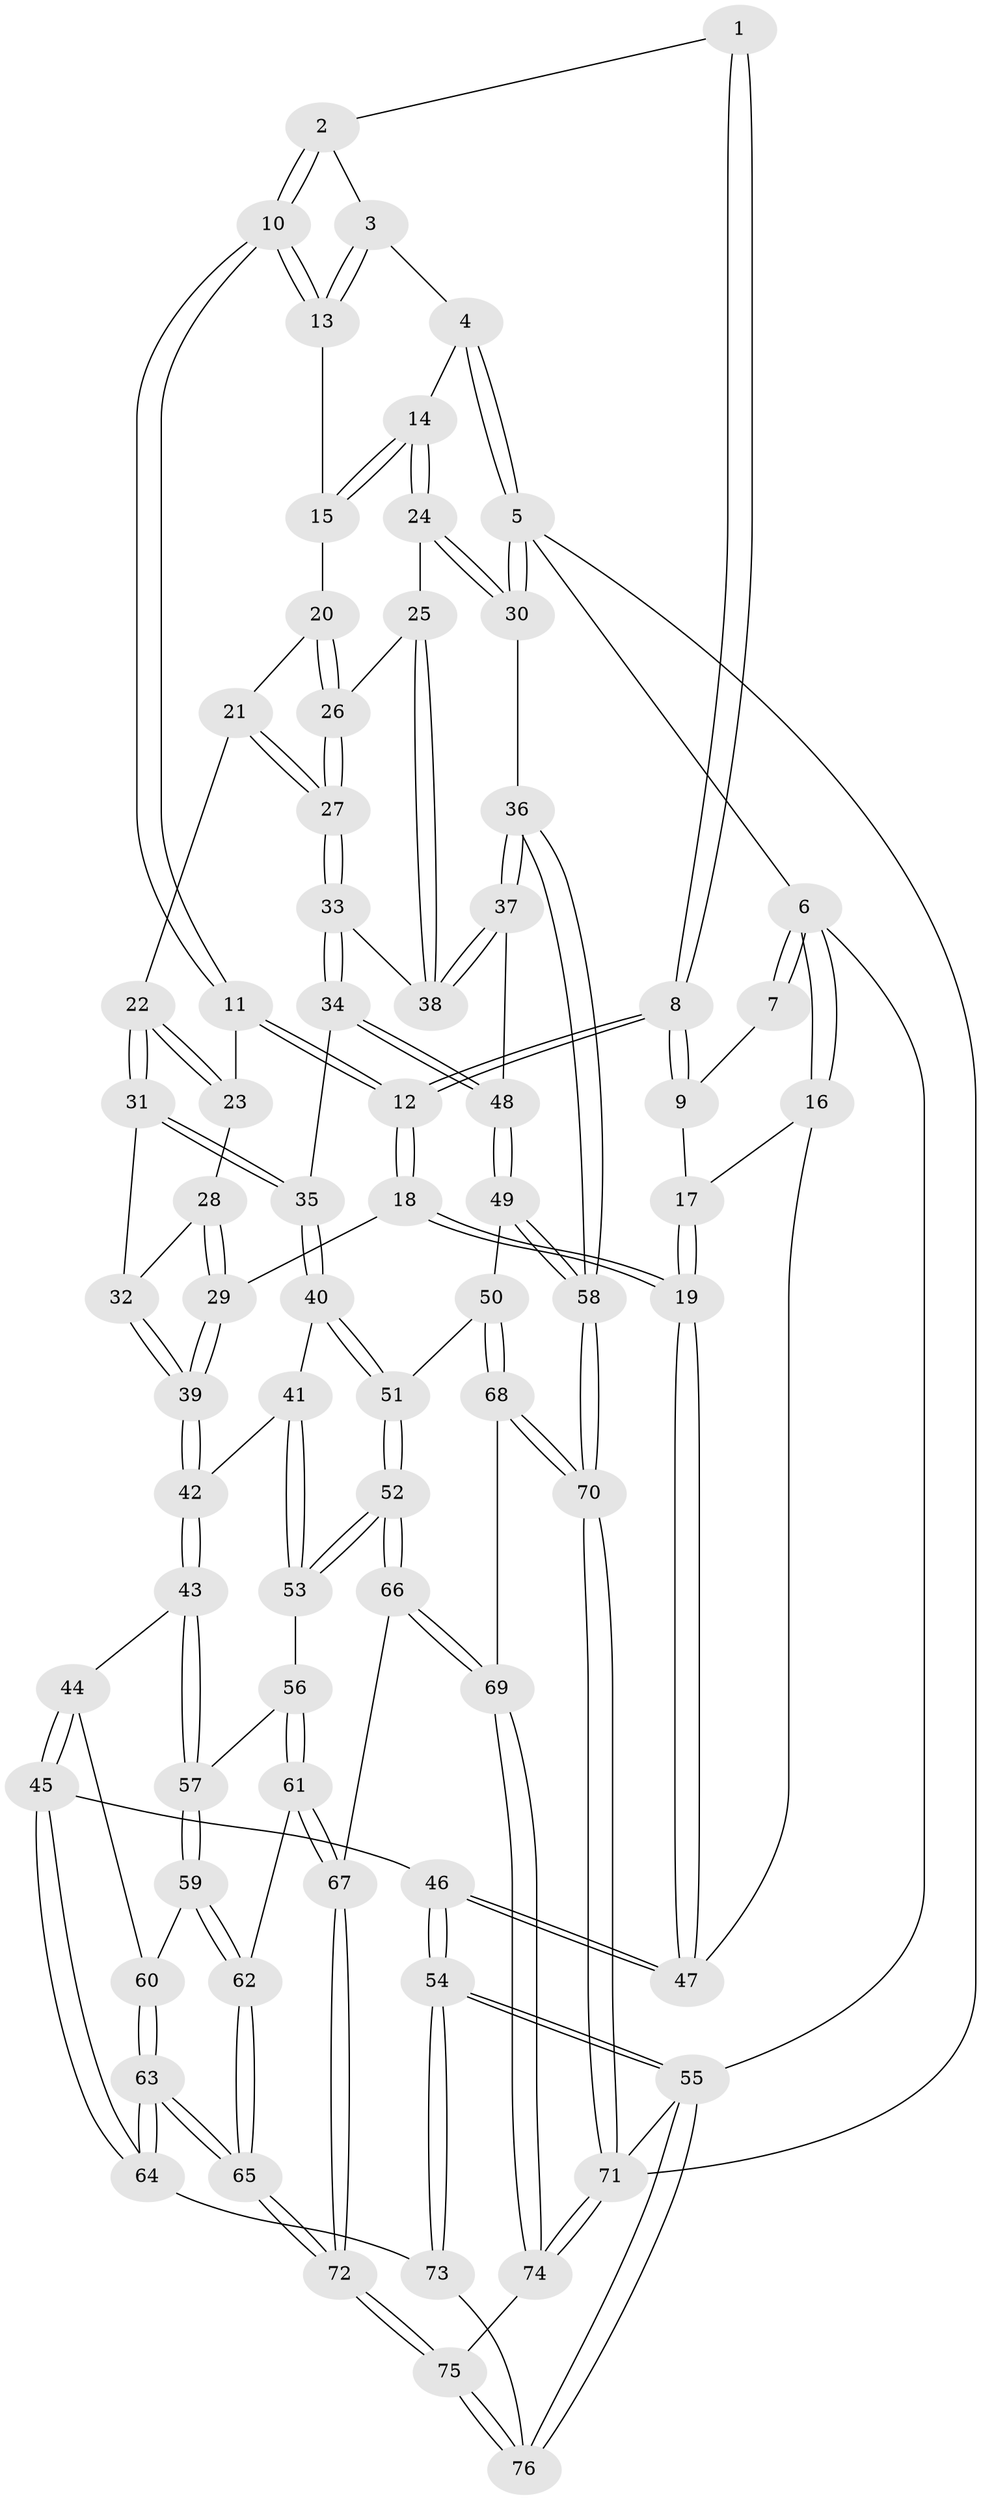 // Generated by graph-tools (version 1.1) at 2025/51/03/09/25 03:51:05]
// undirected, 76 vertices, 187 edges
graph export_dot {
graph [start="1"]
  node [color=gray90,style=filled];
  1 [pos="+0.3930366122578323+0"];
  2 [pos="+0.49466194651990847+0"];
  3 [pos="+0.6637580107267275+0"];
  4 [pos="+0.7433324758693202+0"];
  5 [pos="+1+0"];
  6 [pos="+0+0"];
  7 [pos="+0.27089696758323356+0"];
  8 [pos="+0.33001980553171617+0.1535952473154103"];
  9 [pos="+0.19041903233113003+0.08896661255442817"];
  10 [pos="+0.506111813028632+0.19984385641904193"];
  11 [pos="+0.49664654409140196+0.20884227477860198"];
  12 [pos="+0.3636081296460634+0.25570145359360624"];
  13 [pos="+0.6288315721480419+0.17463007026621105"];
  14 [pos="+0.8482064311958262+0.20059269945242048"];
  15 [pos="+0.6865649774443936+0.2016694044189577"];
  16 [pos="+0+0"];
  17 [pos="+0.1627176294713139+0.10274670130918992"];
  18 [pos="+0.30953104601477294+0.3483170338166009"];
  19 [pos="+0.098238088843487+0.3588301038703276"];
  20 [pos="+0.654564492481401+0.30358614408435214"];
  21 [pos="+0.6451280318857902+0.3183597002401917"];
  22 [pos="+0.6164241951354915+0.3456068253046388"];
  23 [pos="+0.570843225162162+0.3161540026521834"];
  24 [pos="+0.8982886656132391+0.24314106776638114"];
  25 [pos="+0.8803436572045773+0.27581442339890805"];
  26 [pos="+0.8207848899008302+0.36312009216014063"];
  27 [pos="+0.7998800813223322+0.40092094687970237"];
  28 [pos="+0.5293546255335123+0.36858734213911687"];
  29 [pos="+0.3194662569301067+0.3628282541466444"];
  30 [pos="+1+0.22800024480705938"];
  31 [pos="+0.6261720970366147+0.41124062304997455"];
  32 [pos="+0.5648399317388593+0.4233580132892391"];
  33 [pos="+0.773991518022745+0.46021294998910206"];
  34 [pos="+0.7731970574965242+0.46104632576330173"];
  35 [pos="+0.7113096241748035+0.4835493204003795"];
  36 [pos="+1+0.5864958069210691"];
  37 [pos="+1+0.5744340421421262"];
  38 [pos="+0.9536710073798307+0.5167747952309703"];
  39 [pos="+0.40634687277979464+0.5304493450134342"];
  40 [pos="+0.6499731944788015+0.5784055228086195"];
  41 [pos="+0.6112023404501264+0.5765643653049692"];
  42 [pos="+0.40883525497458545+0.5431037569724042"];
  43 [pos="+0.3909728833675724+0.5918934003359428"];
  44 [pos="+0.23880999559944377+0.6565698326872338"];
  45 [pos="+0.10744232227210562+0.6674555981664564"];
  46 [pos="+0+0.5838797503753976"];
  47 [pos="+0+0.40781760845293585"];
  48 [pos="+0.855594046749367+0.6259060388039643"];
  49 [pos="+0.8406289199375117+0.6554497248512267"];
  50 [pos="+0.7790723163389273+0.7162429506349033"];
  51 [pos="+0.6579653138176671+0.6020624598795339"];
  52 [pos="+0.5680863996767848+0.8048635486538361"];
  53 [pos="+0.5115991357701783+0.7407381254391233"];
  54 [pos="+0+1"];
  55 [pos="+0+1"];
  56 [pos="+0.4616544065474886+0.6981326388597201"];
  57 [pos="+0.40416523285587863+0.6297480421097861"];
  58 [pos="+1+0.9612123426807689"];
  59 [pos="+0.3609829728884652+0.7591332054042053"];
  60 [pos="+0.2803574560938565+0.7569929447925468"];
  61 [pos="+0.4090375541861916+0.8137059053523276"];
  62 [pos="+0.3608820146491635+0.7718092977838934"];
  63 [pos="+0.27126205615706817+0.8786586638166406"];
  64 [pos="+0.19410205693991453+0.8718845058411034"];
  65 [pos="+0.27523645534461905+0.8802439155741463"];
  66 [pos="+0.574342481637767+0.825369464577624"];
  67 [pos="+0.4244644392098305+0.8450782579634134"];
  68 [pos="+0.775859306280666+0.8437254221934971"];
  69 [pos="+0.5946615618553284+0.8494929933783487"];
  70 [pos="+1+1"];
  71 [pos="+1+1"];
  72 [pos="+0.3387382351539545+0.9358835553012294"];
  73 [pos="+0.18588130174107298+0.8801529797332249"];
  74 [pos="+0.4746802853514136+1"];
  75 [pos="+0.4353851849623831+1"];
  76 [pos="+0.25817952893420754+1"];
  1 -- 2;
  1 -- 8;
  1 -- 8;
  2 -- 3;
  2 -- 10;
  2 -- 10;
  3 -- 4;
  3 -- 13;
  3 -- 13;
  4 -- 5;
  4 -- 5;
  4 -- 14;
  5 -- 6;
  5 -- 30;
  5 -- 30;
  5 -- 71;
  6 -- 7;
  6 -- 7;
  6 -- 16;
  6 -- 16;
  6 -- 55;
  7 -- 9;
  8 -- 9;
  8 -- 9;
  8 -- 12;
  8 -- 12;
  9 -- 17;
  10 -- 11;
  10 -- 11;
  10 -- 13;
  10 -- 13;
  11 -- 12;
  11 -- 12;
  11 -- 23;
  12 -- 18;
  12 -- 18;
  13 -- 15;
  14 -- 15;
  14 -- 15;
  14 -- 24;
  14 -- 24;
  15 -- 20;
  16 -- 17;
  16 -- 47;
  17 -- 19;
  17 -- 19;
  18 -- 19;
  18 -- 19;
  18 -- 29;
  19 -- 47;
  19 -- 47;
  20 -- 21;
  20 -- 26;
  20 -- 26;
  21 -- 22;
  21 -- 27;
  21 -- 27;
  22 -- 23;
  22 -- 23;
  22 -- 31;
  22 -- 31;
  23 -- 28;
  24 -- 25;
  24 -- 30;
  24 -- 30;
  25 -- 26;
  25 -- 38;
  25 -- 38;
  26 -- 27;
  26 -- 27;
  27 -- 33;
  27 -- 33;
  28 -- 29;
  28 -- 29;
  28 -- 32;
  29 -- 39;
  29 -- 39;
  30 -- 36;
  31 -- 32;
  31 -- 35;
  31 -- 35;
  32 -- 39;
  32 -- 39;
  33 -- 34;
  33 -- 34;
  33 -- 38;
  34 -- 35;
  34 -- 48;
  34 -- 48;
  35 -- 40;
  35 -- 40;
  36 -- 37;
  36 -- 37;
  36 -- 58;
  36 -- 58;
  37 -- 38;
  37 -- 38;
  37 -- 48;
  39 -- 42;
  39 -- 42;
  40 -- 41;
  40 -- 51;
  40 -- 51;
  41 -- 42;
  41 -- 53;
  41 -- 53;
  42 -- 43;
  42 -- 43;
  43 -- 44;
  43 -- 57;
  43 -- 57;
  44 -- 45;
  44 -- 45;
  44 -- 60;
  45 -- 46;
  45 -- 64;
  45 -- 64;
  46 -- 47;
  46 -- 47;
  46 -- 54;
  46 -- 54;
  48 -- 49;
  48 -- 49;
  49 -- 50;
  49 -- 58;
  49 -- 58;
  50 -- 51;
  50 -- 68;
  50 -- 68;
  51 -- 52;
  51 -- 52;
  52 -- 53;
  52 -- 53;
  52 -- 66;
  52 -- 66;
  53 -- 56;
  54 -- 55;
  54 -- 55;
  54 -- 73;
  54 -- 73;
  55 -- 71;
  55 -- 76;
  55 -- 76;
  56 -- 57;
  56 -- 61;
  56 -- 61;
  57 -- 59;
  57 -- 59;
  58 -- 70;
  58 -- 70;
  59 -- 60;
  59 -- 62;
  59 -- 62;
  60 -- 63;
  60 -- 63;
  61 -- 62;
  61 -- 67;
  61 -- 67;
  62 -- 65;
  62 -- 65;
  63 -- 64;
  63 -- 64;
  63 -- 65;
  63 -- 65;
  64 -- 73;
  65 -- 72;
  65 -- 72;
  66 -- 67;
  66 -- 69;
  66 -- 69;
  67 -- 72;
  67 -- 72;
  68 -- 69;
  68 -- 70;
  68 -- 70;
  69 -- 74;
  69 -- 74;
  70 -- 71;
  70 -- 71;
  71 -- 74;
  71 -- 74;
  72 -- 75;
  72 -- 75;
  73 -- 76;
  74 -- 75;
  75 -- 76;
  75 -- 76;
}
